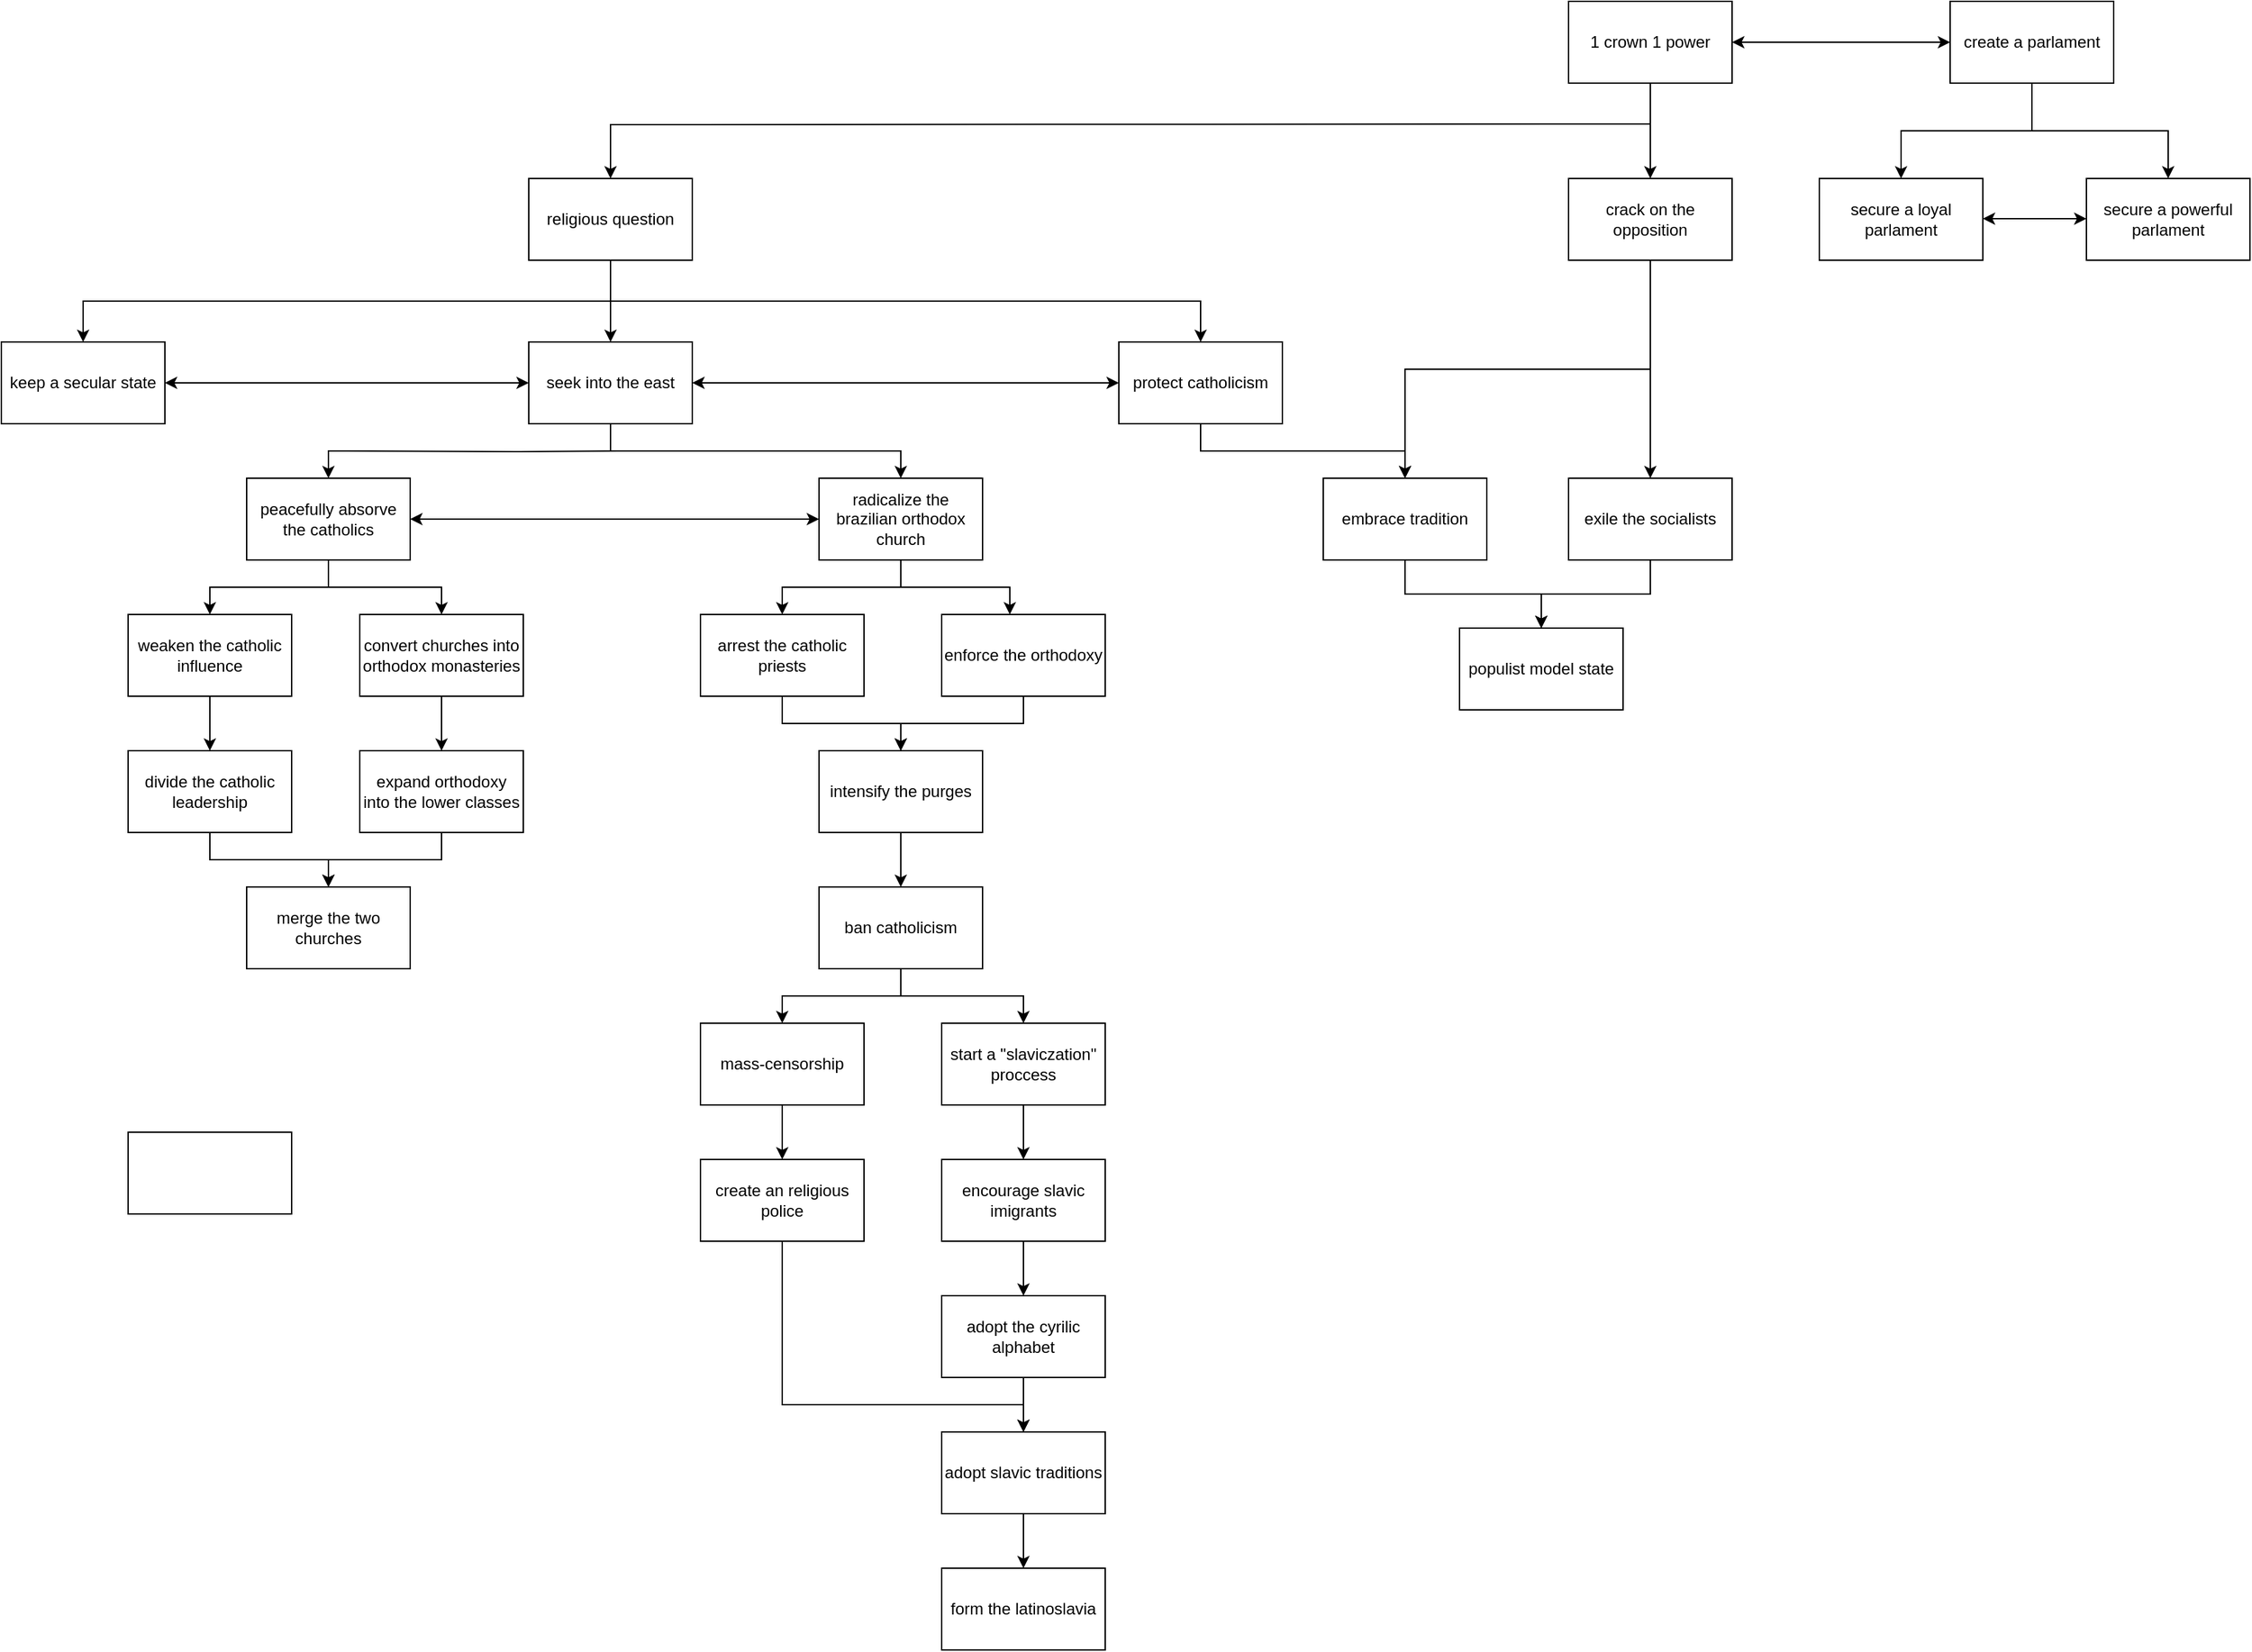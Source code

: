 <mxfile version="17.4.6" type="github">
  <diagram id="60v-dkl0nkCKf7Kd0R7G" name="Page-1">
    <mxGraphModel dx="3041" dy="779" grid="1" gridSize="10" guides="1" tooltips="1" connect="1" arrows="1" fold="1" page="1" pageScale="1" pageWidth="827" pageHeight="1169" math="0" shadow="0">
      <root>
        <mxCell id="0" />
        <mxCell id="1" parent="0" />
        <mxCell id="LWwLGfb9l7uZQhKjAo88-5" style="edgeStyle=orthogonalEdgeStyle;rounded=0;orthogonalLoop=1;jettySize=auto;html=1;exitX=0.5;exitY=1;exitDx=0;exitDy=0;" parent="1" source="LWwLGfb9l7uZQhKjAo88-1" edge="1">
          <mxGeometry relative="1" as="geometry">
            <mxPoint x="290" y="320" as="targetPoint" />
          </mxGeometry>
        </mxCell>
        <mxCell id="LWwLGfb9l7uZQhKjAo88-23" style="edgeStyle=orthogonalEdgeStyle;rounded=0;orthogonalLoop=1;jettySize=auto;html=1;" parent="1" target="LWwLGfb9l7uZQhKjAo88-22" edge="1">
          <mxGeometry relative="1" as="geometry">
            <mxPoint x="290" y="280" as="sourcePoint" />
          </mxGeometry>
        </mxCell>
        <mxCell id="LWwLGfb9l7uZQhKjAo88-1" value="1 crown 1 power" style="rounded=0;whiteSpace=wrap;html=1;" parent="1" vertex="1">
          <mxGeometry x="230" y="190" width="120" height="60" as="geometry" />
        </mxCell>
        <mxCell id="LWwLGfb9l7uZQhKjAo88-9" style="edgeStyle=orthogonalEdgeStyle;rounded=0;orthogonalLoop=1;jettySize=auto;html=1;entryX=0.5;entryY=0;entryDx=0;entryDy=0;" parent="1" source="LWwLGfb9l7uZQhKjAo88-2" target="LWwLGfb9l7uZQhKjAo88-8" edge="1">
          <mxGeometry relative="1" as="geometry" />
        </mxCell>
        <mxCell id="LWwLGfb9l7uZQhKjAo88-11" style="edgeStyle=orthogonalEdgeStyle;rounded=0;orthogonalLoop=1;jettySize=auto;html=1;entryX=0.5;entryY=0;entryDx=0;entryDy=0;" parent="1" source="LWwLGfb9l7uZQhKjAo88-2" target="LWwLGfb9l7uZQhKjAo88-7" edge="1">
          <mxGeometry relative="1" as="geometry" />
        </mxCell>
        <mxCell id="LWwLGfb9l7uZQhKjAo88-2" value="create a parlament" style="rounded=0;whiteSpace=wrap;html=1;" parent="1" vertex="1">
          <mxGeometry x="510" y="190" width="120" height="60" as="geometry" />
        </mxCell>
        <mxCell id="LWwLGfb9l7uZQhKjAo88-3" value="" style="endArrow=classic;startArrow=classic;html=1;rounded=0;exitX=1;exitY=0.5;exitDx=0;exitDy=0;entryX=0;entryY=0.5;entryDx=0;entryDy=0;" parent="1" source="LWwLGfb9l7uZQhKjAo88-1" target="LWwLGfb9l7uZQhKjAo88-2" edge="1">
          <mxGeometry width="50" height="50" relative="1" as="geometry">
            <mxPoint x="390" y="320" as="sourcePoint" />
            <mxPoint x="440" y="270" as="targetPoint" />
            <Array as="points" />
          </mxGeometry>
        </mxCell>
        <mxCell id="LWwLGfb9l7uZQhKjAo88-16" style="edgeStyle=orthogonalEdgeStyle;rounded=0;orthogonalLoop=1;jettySize=auto;html=1;entryX=0.5;entryY=0;entryDx=0;entryDy=0;" parent="1" source="LWwLGfb9l7uZQhKjAo88-6" target="LWwLGfb9l7uZQhKjAo88-15" edge="1">
          <mxGeometry relative="1" as="geometry" />
        </mxCell>
        <mxCell id="LWwLGfb9l7uZQhKjAo88-18" style="edgeStyle=orthogonalEdgeStyle;rounded=0;orthogonalLoop=1;jettySize=auto;html=1;entryX=0.5;entryY=0;entryDx=0;entryDy=0;exitX=0.5;exitY=1;exitDx=0;exitDy=0;" parent="1" source="LWwLGfb9l7uZQhKjAo88-6" target="LWwLGfb9l7uZQhKjAo88-17" edge="1">
          <mxGeometry relative="1" as="geometry">
            <mxPoint x="290" y="390" as="sourcePoint" />
          </mxGeometry>
        </mxCell>
        <mxCell id="LWwLGfb9l7uZQhKjAo88-6" value="crack on the opposition" style="rounded=0;whiteSpace=wrap;html=1;" parent="1" vertex="1">
          <mxGeometry x="230" y="320" width="120" height="60" as="geometry" />
        </mxCell>
        <mxCell id="LWwLGfb9l7uZQhKjAo88-7" value="secure a loyal parlament" style="rounded=0;whiteSpace=wrap;html=1;" parent="1" vertex="1">
          <mxGeometry x="414" y="320" width="120" height="60" as="geometry" />
        </mxCell>
        <mxCell id="LWwLGfb9l7uZQhKjAo88-8" value="secure a powerful parlament" style="rounded=0;whiteSpace=wrap;html=1;" parent="1" vertex="1">
          <mxGeometry x="610" y="320" width="120" height="60" as="geometry" />
        </mxCell>
        <mxCell id="LWwLGfb9l7uZQhKjAo88-12" value="" style="endArrow=classic;startArrow=classic;html=1;rounded=0;exitX=1;exitY=0.5;exitDx=0;exitDy=0;" parent="1" edge="1">
          <mxGeometry width="50" height="50" relative="1" as="geometry">
            <mxPoint x="534" y="349.5" as="sourcePoint" />
            <mxPoint x="610" y="349.5" as="targetPoint" />
            <Array as="points" />
          </mxGeometry>
        </mxCell>
        <mxCell id="LWwLGfb9l7uZQhKjAo88-14" value="" style="rounded=0;whiteSpace=wrap;html=1;" parent="1" vertex="1">
          <mxGeometry x="-827" y="1020" width="120" height="60" as="geometry" />
        </mxCell>
        <mxCell id="LWwLGfb9l7uZQhKjAo88-20" style="edgeStyle=orthogonalEdgeStyle;rounded=0;orthogonalLoop=1;jettySize=auto;html=1;entryX=0.5;entryY=0;entryDx=0;entryDy=0;" parent="1" source="LWwLGfb9l7uZQhKjAo88-15" target="LWwLGfb9l7uZQhKjAo88-19" edge="1">
          <mxGeometry relative="1" as="geometry" />
        </mxCell>
        <mxCell id="LWwLGfb9l7uZQhKjAo88-15" value="exile the socialists" style="rounded=0;whiteSpace=wrap;html=1;" parent="1" vertex="1">
          <mxGeometry x="230" y="540" width="120" height="60" as="geometry" />
        </mxCell>
        <mxCell id="LWwLGfb9l7uZQhKjAo88-21" style="edgeStyle=orthogonalEdgeStyle;rounded=0;orthogonalLoop=1;jettySize=auto;html=1;entryX=0.5;entryY=0;entryDx=0;entryDy=0;" parent="1" source="LWwLGfb9l7uZQhKjAo88-17" target="LWwLGfb9l7uZQhKjAo88-19" edge="1">
          <mxGeometry relative="1" as="geometry" />
        </mxCell>
        <mxCell id="LWwLGfb9l7uZQhKjAo88-17" value="embrace tradition" style="rounded=0;whiteSpace=wrap;html=1;" parent="1" vertex="1">
          <mxGeometry x="50" y="540" width="120" height="60" as="geometry" />
        </mxCell>
        <mxCell id="LWwLGfb9l7uZQhKjAo88-19" value="populist model state" style="rounded=0;whiteSpace=wrap;html=1;" parent="1" vertex="1">
          <mxGeometry x="150" y="650" width="120" height="60" as="geometry" />
        </mxCell>
        <mxCell id="LWwLGfb9l7uZQhKjAo88-27" style="edgeStyle=orthogonalEdgeStyle;rounded=0;orthogonalLoop=1;jettySize=auto;html=1;entryX=0.5;entryY=0;entryDx=0;entryDy=0;" parent="1" target="LWwLGfb9l7uZQhKjAo88-26" edge="1">
          <mxGeometry relative="1" as="geometry">
            <mxPoint x="-220" y="410" as="sourcePoint" />
            <Array as="points">
              <mxPoint x="-860" y="410" />
            </Array>
          </mxGeometry>
        </mxCell>
        <mxCell id="LWwLGfb9l7uZQhKjAo88-29" style="edgeStyle=orthogonalEdgeStyle;rounded=0;orthogonalLoop=1;jettySize=auto;html=1;entryX=0.5;entryY=0;entryDx=0;entryDy=0;" parent="1" target="LWwLGfb9l7uZQhKjAo88-24" edge="1">
          <mxGeometry relative="1" as="geometry">
            <mxPoint x="-470" y="410" as="sourcePoint" />
            <Array as="points">
              <mxPoint x="-470" y="410" />
              <mxPoint x="-40" y="410" />
            </Array>
          </mxGeometry>
        </mxCell>
        <mxCell id="LWwLGfb9l7uZQhKjAo88-41" style="edgeStyle=orthogonalEdgeStyle;rounded=0;orthogonalLoop=1;jettySize=auto;html=1;exitX=0.5;exitY=1;exitDx=0;exitDy=0;" parent="1" source="LWwLGfb9l7uZQhKjAo88-22" target="LWwLGfb9l7uZQhKjAo88-25" edge="1">
          <mxGeometry relative="1" as="geometry">
            <mxPoint x="-360" y="380" as="sourcePoint" />
            <Array as="points">
              <mxPoint x="-473" y="410" />
              <mxPoint x="-473" y="410" />
            </Array>
          </mxGeometry>
        </mxCell>
        <mxCell id="LWwLGfb9l7uZQhKjAo88-22" value="religious question" style="rounded=0;whiteSpace=wrap;html=1;" parent="1" vertex="1">
          <mxGeometry x="-533" y="320" width="120" height="60" as="geometry" />
        </mxCell>
        <mxCell id="LWwLGfb9l7uZQhKjAo88-32" style="edgeStyle=orthogonalEdgeStyle;rounded=0;orthogonalLoop=1;jettySize=auto;html=1;entryX=0.5;entryY=0;entryDx=0;entryDy=0;exitX=0.5;exitY=1;exitDx=0;exitDy=0;" parent="1" source="LWwLGfb9l7uZQhKjAo88-24" target="LWwLGfb9l7uZQhKjAo88-17" edge="1">
          <mxGeometry relative="1" as="geometry">
            <mxPoint x="-40" y="540" as="targetPoint" />
            <mxPoint x="-40" y="520" as="sourcePoint" />
          </mxGeometry>
        </mxCell>
        <mxCell id="LWwLGfb9l7uZQhKjAo88-24" value="protect catholicism" style="rounded=0;whiteSpace=wrap;html=1;" parent="1" vertex="1">
          <mxGeometry x="-100" y="440" width="120" height="60" as="geometry" />
        </mxCell>
        <mxCell id="LWwLGfb9l7uZQhKjAo88-34" style="edgeStyle=orthogonalEdgeStyle;rounded=0;orthogonalLoop=1;jettySize=auto;html=1;entryX=0.5;entryY=0;entryDx=0;entryDy=0;exitX=0.5;exitY=1;exitDx=0;exitDy=0;" parent="1" source="LWwLGfb9l7uZQhKjAo88-25" target="LWwLGfb9l7uZQhKjAo88-33" edge="1">
          <mxGeometry relative="1" as="geometry">
            <mxPoint x="-470" y="520" as="sourcePoint" />
          </mxGeometry>
        </mxCell>
        <mxCell id="LWwLGfb9l7uZQhKjAo88-25" value="seek into the east" style="rounded=0;whiteSpace=wrap;html=1;" parent="1" vertex="1">
          <mxGeometry x="-533" y="440" width="120" height="60" as="geometry" />
        </mxCell>
        <mxCell id="LWwLGfb9l7uZQhKjAo88-26" value="keep a secular state" style="rounded=0;whiteSpace=wrap;html=1;" parent="1" vertex="1">
          <mxGeometry x="-920" y="440" width="120" height="60" as="geometry" />
        </mxCell>
        <mxCell id="LWwLGfb9l7uZQhKjAo88-30" value="" style="endArrow=classic;startArrow=classic;html=1;rounded=0;exitX=1;exitY=0.5;exitDx=0;exitDy=0;entryX=0;entryY=0.5;entryDx=0;entryDy=0;" parent="1" source="LWwLGfb9l7uZQhKjAo88-26" target="LWwLGfb9l7uZQhKjAo88-25" edge="1">
          <mxGeometry width="50" height="50" relative="1" as="geometry">
            <mxPoint x="-787" y="469.5" as="sourcePoint" />
            <mxPoint x="-537" y="469.5" as="targetPoint" />
            <Array as="points" />
          </mxGeometry>
        </mxCell>
        <mxCell id="LWwLGfb9l7uZQhKjAo88-31" value="" style="endArrow=classic;startArrow=classic;html=1;rounded=0;exitX=1;exitY=0.5;exitDx=0;exitDy=0;entryX=0;entryY=0.5;entryDx=0;entryDy=0;" parent="1" source="LWwLGfb9l7uZQhKjAo88-25" target="LWwLGfb9l7uZQhKjAo88-24" edge="1">
          <mxGeometry width="50" height="50" relative="1" as="geometry">
            <mxPoint x="-392" y="470" as="sourcePoint" />
            <mxPoint x="-210" y="470" as="targetPoint" />
            <Array as="points" />
          </mxGeometry>
        </mxCell>
        <mxCell id="LWwLGfb9l7uZQhKjAo88-46" style="edgeStyle=orthogonalEdgeStyle;rounded=0;orthogonalLoop=1;jettySize=auto;html=1;entryX=0.5;entryY=0;entryDx=0;entryDy=0;" parent="1" source="LWwLGfb9l7uZQhKjAo88-33" target="LWwLGfb9l7uZQhKjAo88-45" edge="1">
          <mxGeometry relative="1" as="geometry" />
        </mxCell>
        <mxCell id="LWwLGfb9l7uZQhKjAo88-48" style="edgeStyle=orthogonalEdgeStyle;rounded=0;orthogonalLoop=1;jettySize=auto;html=1;entryX=0.5;entryY=0;entryDx=0;entryDy=0;exitX=1;exitY=1;exitDx=0;exitDy=0;" parent="1" source="LWwLGfb9l7uZQhKjAo88-33" edge="1">
          <mxGeometry relative="1" as="geometry">
            <mxPoint x="-180" y="640" as="targetPoint" />
            <Array as="points">
              <mxPoint x="-260" y="600" />
              <mxPoint x="-260" y="620" />
              <mxPoint x="-180" y="620" />
            </Array>
          </mxGeometry>
        </mxCell>
        <mxCell id="LWwLGfb9l7uZQhKjAo88-33" value="radicalize the brazilian orthodox church" style="rounded=0;whiteSpace=wrap;html=1;" parent="1" vertex="1">
          <mxGeometry x="-320" y="540" width="120" height="60" as="geometry" />
        </mxCell>
        <mxCell id="LWwLGfb9l7uZQhKjAo88-44" style="edgeStyle=orthogonalEdgeStyle;rounded=0;orthogonalLoop=1;jettySize=auto;html=1;entryX=0.5;entryY=0;entryDx=0;entryDy=0;" parent="1" source="LWwLGfb9l7uZQhKjAo88-35" target="LWwLGfb9l7uZQhKjAo88-43" edge="1">
          <mxGeometry relative="1" as="geometry" />
        </mxCell>
        <mxCell id="R0vMa1ZjBdm4k6i7WAyT-5" style="edgeStyle=orthogonalEdgeStyle;rounded=0;orthogonalLoop=1;jettySize=auto;html=1;entryX=0.5;entryY=0;entryDx=0;entryDy=0;" parent="1" source="LWwLGfb9l7uZQhKjAo88-35" target="R0vMa1ZjBdm4k6i7WAyT-4" edge="1">
          <mxGeometry relative="1" as="geometry">
            <Array as="points">
              <mxPoint x="-680" y="620" />
              <mxPoint x="-767" y="620" />
            </Array>
          </mxGeometry>
        </mxCell>
        <mxCell id="LWwLGfb9l7uZQhKjAo88-35" value="peacefully absorve the catholics" style="rounded=0;whiteSpace=wrap;html=1;" parent="1" vertex="1">
          <mxGeometry x="-740" y="540" width="120" height="60" as="geometry" />
        </mxCell>
        <mxCell id="LWwLGfb9l7uZQhKjAo88-38" style="edgeStyle=orthogonalEdgeStyle;rounded=0;orthogonalLoop=1;jettySize=auto;html=1;entryX=0.5;entryY=0;entryDx=0;entryDy=0;" parent="1" target="LWwLGfb9l7uZQhKjAo88-35" edge="1">
          <mxGeometry relative="1" as="geometry">
            <mxPoint x="-467" y="520" as="sourcePoint" />
            <mxPoint x="-347" y="560" as="targetPoint" />
          </mxGeometry>
        </mxCell>
        <mxCell id="R0vMa1ZjBdm4k6i7WAyT-12" style="edgeStyle=orthogonalEdgeStyle;rounded=0;orthogonalLoop=1;jettySize=auto;html=1;entryX=0.5;entryY=0;entryDx=0;entryDy=0;" parent="1" source="LWwLGfb9l7uZQhKjAo88-43" target="R0vMa1ZjBdm4k6i7WAyT-8" edge="1">
          <mxGeometry relative="1" as="geometry" />
        </mxCell>
        <mxCell id="LWwLGfb9l7uZQhKjAo88-43" value="convert churches into orthodox monasteries" style="rounded=0;whiteSpace=wrap;html=1;" parent="1" vertex="1">
          <mxGeometry x="-657" y="640" width="120" height="60" as="geometry" />
        </mxCell>
        <mxCell id="R0vMa1ZjBdm4k6i7WAyT-17" style="edgeStyle=orthogonalEdgeStyle;rounded=0;orthogonalLoop=1;jettySize=auto;html=1;entryX=0.5;entryY=0;entryDx=0;entryDy=0;" parent="1" source="LWwLGfb9l7uZQhKjAo88-45" target="R0vMa1ZjBdm4k6i7WAyT-1" edge="1">
          <mxGeometry relative="1" as="geometry" />
        </mxCell>
        <mxCell id="LWwLGfb9l7uZQhKjAo88-45" value="arrest the catholic priests" style="rounded=0;whiteSpace=wrap;html=1;" parent="1" vertex="1">
          <mxGeometry x="-407" y="640" width="120" height="60" as="geometry" />
        </mxCell>
        <mxCell id="R0vMa1ZjBdm4k6i7WAyT-18" style="edgeStyle=orthogonalEdgeStyle;rounded=0;orthogonalLoop=1;jettySize=auto;html=1;entryX=0.5;entryY=0;entryDx=0;entryDy=0;" parent="1" source="LWwLGfb9l7uZQhKjAo88-47" target="R0vMa1ZjBdm4k6i7WAyT-1" edge="1">
          <mxGeometry relative="1" as="geometry" />
        </mxCell>
        <mxCell id="LWwLGfb9l7uZQhKjAo88-47" value="enforce the orthodoxy" style="rounded=0;whiteSpace=wrap;html=1;" parent="1" vertex="1">
          <mxGeometry x="-230" y="640" width="120" height="60" as="geometry" />
        </mxCell>
        <mxCell id="LWwLGfb9l7uZQhKjAo88-49" value="" style="endArrow=classic;startArrow=classic;html=1;rounded=0;exitX=1;exitY=0.5;exitDx=0;exitDy=0;entryX=0;entryY=0.5;entryDx=0;entryDy=0;" parent="1" source="LWwLGfb9l7uZQhKjAo88-35" target="LWwLGfb9l7uZQhKjAo88-33" edge="1">
          <mxGeometry width="50" height="50" relative="1" as="geometry">
            <mxPoint x="-530" y="570" as="sourcePoint" />
            <mxPoint x="-413" y="569.5" as="targetPoint" />
            <Array as="points" />
          </mxGeometry>
        </mxCell>
        <mxCell id="R0vMa1ZjBdm4k6i7WAyT-19" style="edgeStyle=orthogonalEdgeStyle;rounded=0;orthogonalLoop=1;jettySize=auto;html=1;entryX=0.5;entryY=0;entryDx=0;entryDy=0;" parent="1" source="R0vMa1ZjBdm4k6i7WAyT-1" target="R0vMa1ZjBdm4k6i7WAyT-15" edge="1">
          <mxGeometry relative="1" as="geometry" />
        </mxCell>
        <mxCell id="R0vMa1ZjBdm4k6i7WAyT-1" value="intensify the purges" style="rounded=0;whiteSpace=wrap;html=1;" parent="1" vertex="1">
          <mxGeometry x="-320" y="740" width="120" height="60" as="geometry" />
        </mxCell>
        <mxCell id="R0vMa1ZjBdm4k6i7WAyT-2" value="merge the two churches" style="rounded=0;whiteSpace=wrap;html=1;" parent="1" vertex="1">
          <mxGeometry x="-740" y="840" width="120" height="60" as="geometry" />
        </mxCell>
        <mxCell id="R0vMa1ZjBdm4k6i7WAyT-10" style="edgeStyle=orthogonalEdgeStyle;rounded=0;orthogonalLoop=1;jettySize=auto;html=1;entryX=0.5;entryY=0;entryDx=0;entryDy=0;" parent="1" source="R0vMa1ZjBdm4k6i7WAyT-4" target="R0vMa1ZjBdm4k6i7WAyT-9" edge="1">
          <mxGeometry relative="1" as="geometry" />
        </mxCell>
        <mxCell id="R0vMa1ZjBdm4k6i7WAyT-4" value="weaken the catholic influence" style="rounded=0;whiteSpace=wrap;html=1;" parent="1" vertex="1">
          <mxGeometry x="-827" y="640" width="120" height="60" as="geometry" />
        </mxCell>
        <mxCell id="R0vMa1ZjBdm4k6i7WAyT-13" style="edgeStyle=orthogonalEdgeStyle;rounded=0;orthogonalLoop=1;jettySize=auto;html=1;entryX=0.5;entryY=0;entryDx=0;entryDy=0;" parent="1" source="R0vMa1ZjBdm4k6i7WAyT-8" target="R0vMa1ZjBdm4k6i7WAyT-2" edge="1">
          <mxGeometry relative="1" as="geometry" />
        </mxCell>
        <mxCell id="R0vMa1ZjBdm4k6i7WAyT-8" value="expand orthodoxy into the lower classes" style="rounded=0;whiteSpace=wrap;html=1;" parent="1" vertex="1">
          <mxGeometry x="-657" y="740" width="120" height="60" as="geometry" />
        </mxCell>
        <mxCell id="R0vMa1ZjBdm4k6i7WAyT-20" style="edgeStyle=orthogonalEdgeStyle;rounded=0;orthogonalLoop=1;jettySize=auto;html=1;" parent="1" source="R0vMa1ZjBdm4k6i7WAyT-9" target="R0vMa1ZjBdm4k6i7WAyT-2" edge="1">
          <mxGeometry relative="1" as="geometry" />
        </mxCell>
        <mxCell id="R0vMa1ZjBdm4k6i7WAyT-9" value="divide the catholic leadership" style="rounded=0;whiteSpace=wrap;html=1;" parent="1" vertex="1">
          <mxGeometry x="-827" y="740" width="120" height="60" as="geometry" />
        </mxCell>
        <mxCell id="R0vMa1ZjBdm4k6i7WAyT-23" style="edgeStyle=orthogonalEdgeStyle;rounded=0;orthogonalLoop=1;jettySize=auto;html=1;entryX=0.5;entryY=0;entryDx=0;entryDy=0;" parent="1" source="R0vMa1ZjBdm4k6i7WAyT-15" target="R0vMa1ZjBdm4k6i7WAyT-22" edge="1">
          <mxGeometry relative="1" as="geometry" />
        </mxCell>
        <mxCell id="R0vMa1ZjBdm4k6i7WAyT-24" style="edgeStyle=orthogonalEdgeStyle;rounded=0;orthogonalLoop=1;jettySize=auto;html=1;" parent="1" source="R0vMa1ZjBdm4k6i7WAyT-15" target="R0vMa1ZjBdm4k6i7WAyT-21" edge="1">
          <mxGeometry relative="1" as="geometry" />
        </mxCell>
        <mxCell id="R0vMa1ZjBdm4k6i7WAyT-15" value="ban catholicism" style="rounded=0;whiteSpace=wrap;html=1;" parent="1" vertex="1">
          <mxGeometry x="-320" y="840" width="120" height="60" as="geometry" />
        </mxCell>
        <mxCell id="R0vMa1ZjBdm4k6i7WAyT-29" style="edgeStyle=orthogonalEdgeStyle;rounded=0;orthogonalLoop=1;jettySize=auto;html=1;" parent="1" source="R0vMa1ZjBdm4k6i7WAyT-21" target="R0vMa1ZjBdm4k6i7WAyT-28" edge="1">
          <mxGeometry relative="1" as="geometry" />
        </mxCell>
        <mxCell id="R0vMa1ZjBdm4k6i7WAyT-21" value="mass-censorship" style="rounded=0;whiteSpace=wrap;html=1;" parent="1" vertex="1">
          <mxGeometry x="-407" y="940" width="120" height="60" as="geometry" />
        </mxCell>
        <mxCell id="R0vMa1ZjBdm4k6i7WAyT-27" style="edgeStyle=orthogonalEdgeStyle;rounded=0;orthogonalLoop=1;jettySize=auto;html=1;entryX=0.5;entryY=0;entryDx=0;entryDy=0;" parent="1" source="R0vMa1ZjBdm4k6i7WAyT-22" target="R0vMa1ZjBdm4k6i7WAyT-26" edge="1">
          <mxGeometry relative="1" as="geometry" />
        </mxCell>
        <mxCell id="R0vMa1ZjBdm4k6i7WAyT-22" value="start a &quot;slaviczation&quot; proccess" style="rounded=0;whiteSpace=wrap;html=1;" parent="1" vertex="1">
          <mxGeometry x="-230" y="940" width="120" height="60" as="geometry" />
        </mxCell>
        <mxCell id="R0vMa1ZjBdm4k6i7WAyT-32" style="edgeStyle=orthogonalEdgeStyle;rounded=0;orthogonalLoop=1;jettySize=auto;html=1;entryX=0.5;entryY=0;entryDx=0;entryDy=0;" parent="1" source="R0vMa1ZjBdm4k6i7WAyT-26" target="R0vMa1ZjBdm4k6i7WAyT-31" edge="1">
          <mxGeometry relative="1" as="geometry" />
        </mxCell>
        <mxCell id="R0vMa1ZjBdm4k6i7WAyT-26" value="encourage slavic imigrants" style="rounded=0;whiteSpace=wrap;html=1;" parent="1" vertex="1">
          <mxGeometry x="-230" y="1040" width="120" height="60" as="geometry" />
        </mxCell>
        <mxCell id="jRHbGYxy-5rY8MgbbTfU-3" style="edgeStyle=orthogonalEdgeStyle;rounded=0;orthogonalLoop=1;jettySize=auto;html=1;entryX=0.5;entryY=0;entryDx=0;entryDy=0;" edge="1" parent="1" source="R0vMa1ZjBdm4k6i7WAyT-28" target="R0vMa1ZjBdm4k6i7WAyT-33">
          <mxGeometry relative="1" as="geometry">
            <Array as="points">
              <mxPoint x="-347" y="1220" />
              <mxPoint x="-170" y="1220" />
            </Array>
          </mxGeometry>
        </mxCell>
        <mxCell id="R0vMa1ZjBdm4k6i7WAyT-28" value="create an religious police" style="rounded=0;whiteSpace=wrap;html=1;" parent="1" vertex="1">
          <mxGeometry x="-407" y="1040" width="120" height="60" as="geometry" />
        </mxCell>
        <mxCell id="R0vMa1ZjBdm4k6i7WAyT-34" style="edgeStyle=orthogonalEdgeStyle;rounded=0;orthogonalLoop=1;jettySize=auto;html=1;entryX=0.5;entryY=0;entryDx=0;entryDy=0;" parent="1" source="R0vMa1ZjBdm4k6i7WAyT-31" target="R0vMa1ZjBdm4k6i7WAyT-33" edge="1">
          <mxGeometry relative="1" as="geometry" />
        </mxCell>
        <mxCell id="R0vMa1ZjBdm4k6i7WAyT-31" value="adopt the cyrilic alphabet" style="rounded=0;whiteSpace=wrap;html=1;" parent="1" vertex="1">
          <mxGeometry x="-230" y="1140" width="120" height="60" as="geometry" />
        </mxCell>
        <mxCell id="jRHbGYxy-5rY8MgbbTfU-2" style="edgeStyle=orthogonalEdgeStyle;rounded=0;orthogonalLoop=1;jettySize=auto;html=1;entryX=0.5;entryY=0;entryDx=0;entryDy=0;" edge="1" parent="1" source="R0vMa1ZjBdm4k6i7WAyT-33" target="jRHbGYxy-5rY8MgbbTfU-1">
          <mxGeometry relative="1" as="geometry" />
        </mxCell>
        <mxCell id="R0vMa1ZjBdm4k6i7WAyT-33" value="adopt slavic traditions" style="rounded=0;whiteSpace=wrap;html=1;" parent="1" vertex="1">
          <mxGeometry x="-230" y="1240" width="120" height="60" as="geometry" />
        </mxCell>
        <mxCell id="jRHbGYxy-5rY8MgbbTfU-1" value="form the latinoslavia" style="rounded=0;whiteSpace=wrap;html=1;" vertex="1" parent="1">
          <mxGeometry x="-230" y="1340" width="120" height="60" as="geometry" />
        </mxCell>
      </root>
    </mxGraphModel>
  </diagram>
</mxfile>

